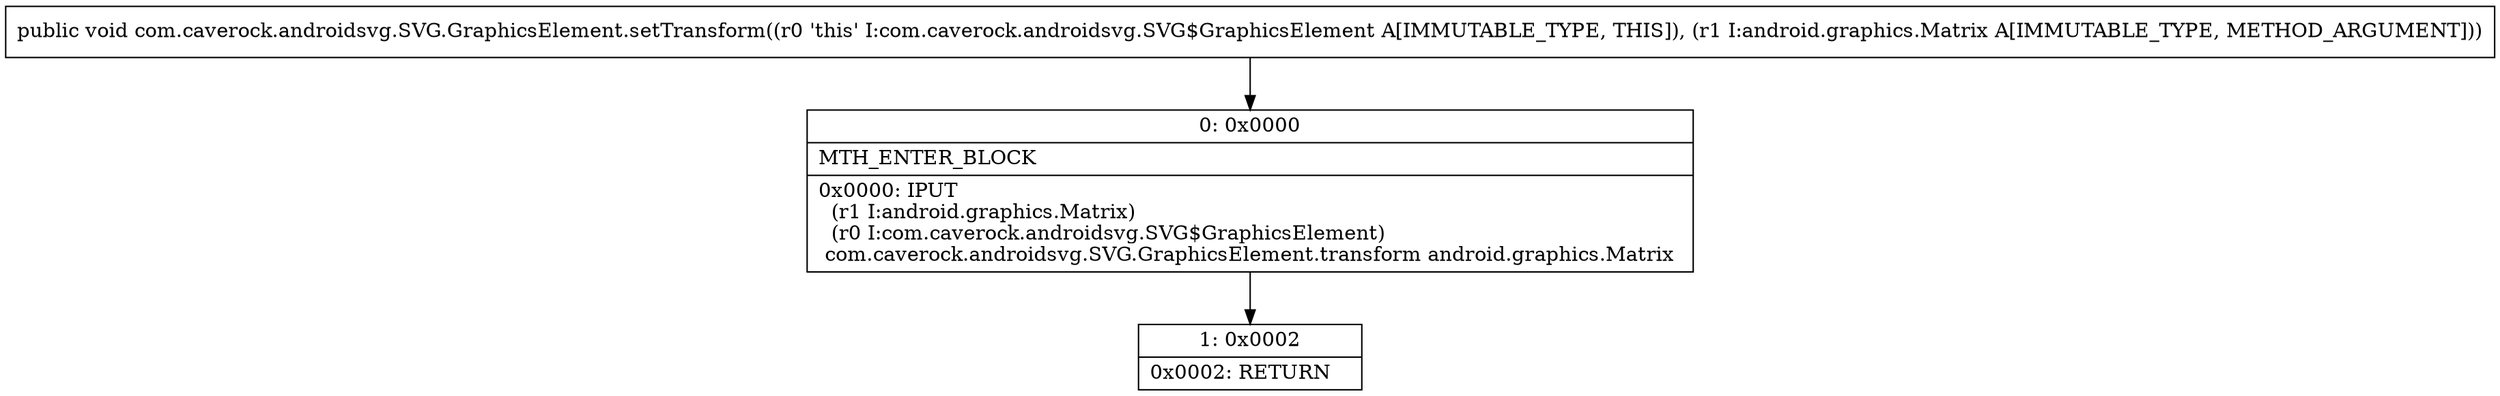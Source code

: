 digraph "CFG forcom.caverock.androidsvg.SVG.GraphicsElement.setTransform(Landroid\/graphics\/Matrix;)V" {
Node_0 [shape=record,label="{0\:\ 0x0000|MTH_ENTER_BLOCK\l|0x0000: IPUT  \l  (r1 I:android.graphics.Matrix)\l  (r0 I:com.caverock.androidsvg.SVG$GraphicsElement)\l com.caverock.androidsvg.SVG.GraphicsElement.transform android.graphics.Matrix \l}"];
Node_1 [shape=record,label="{1\:\ 0x0002|0x0002: RETURN   \l}"];
MethodNode[shape=record,label="{public void com.caverock.androidsvg.SVG.GraphicsElement.setTransform((r0 'this' I:com.caverock.androidsvg.SVG$GraphicsElement A[IMMUTABLE_TYPE, THIS]), (r1 I:android.graphics.Matrix A[IMMUTABLE_TYPE, METHOD_ARGUMENT])) }"];
MethodNode -> Node_0;
Node_0 -> Node_1;
}

